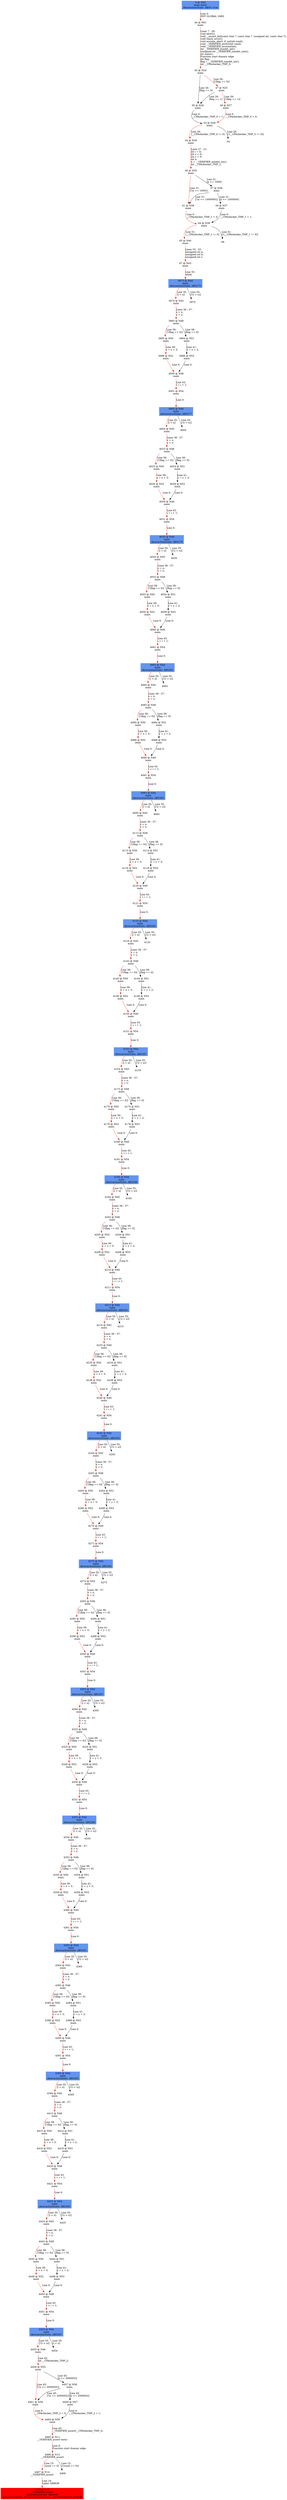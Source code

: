 digraph ARG {
node [style="filled" shape="box" color="white"]
0 [fillcolor="cornflowerblue" label="0 @ N20\nmain entry\nAbstractionState: ABS0: true\n" id="0"]
44 [label="44 @ N61\nmain\n" id="44"]
45 [label="45 @ N24\nmain\n" id="45"]
50 [label="50 @ N26\nmain\n" id="50"]
53 [label="53 @ N28\nmain\n" id="53"]
54 [label="54 @ N29\nmain\n" id="54"]
56 [label="56 @ N35\nmain\n" id="56"]
61 [label="61 @ N38\nmain\n" id="61"]
64 [label="64 @ N39\nmain\n" id="64"]
65 [label="65 @ N40\nmain\n" id="65"]
67 [label="67 @ N43\nmain\n" id="67"]
3973 [fillcolor="cornflowerblue" label="3973 @ N44\nmain\nAbstractionState: ABS275\n" id="3973"]
3974 [label="3974 @ N45\nmain\n" id="3974"]
3993 [label="3993 @ N48\nmain\n" id="3993"]
3995 [label="3995 @ N50\nmain\n" id="3995"]
3996 [label="3996 @ N52\nmain\n" id="3996"]
4000 [label="4000 @ N49\nmain\n" id="4000"]
4001 [label="4001 @ N54\nmain\n" id="4001"]
4003 [fillcolor="cornflowerblue" label="4003 @ N44\nmain\nAbstractionState: ABS277\n" id="4003"]
4004 [label="4004 @ N45\nmain\n" id="4004"]
4023 [label="4023 @ N48\nmain\n" id="4023"]
4025 [label="4025 @ N50\nmain\n" id="4025"]
4026 [label="4026 @ N52\nmain\n" id="4026"]
4030 [label="4030 @ N49\nmain\n" id="4030"]
4031 [label="4031 @ N54\nmain\n" id="4031"]
4033 [fillcolor="cornflowerblue" label="4033 @ N44\nmain\nAbstractionState: ABS279\n" id="4033"]
4034 [label="4034 @ N45\nmain\n" id="4034"]
4053 [label="4053 @ N48\nmain\n" id="4053"]
4055 [label="4055 @ N50\nmain\n" id="4055"]
4056 [label="4056 @ N52\nmain\n" id="4056"]
4060 [label="4060 @ N49\nmain\n" id="4060"]
4061 [label="4061 @ N54\nmain\n" id="4061"]
4063 [fillcolor="cornflowerblue" label="4063 @ N44\nmain\nAbstractionState: ABS281\n" id="4063"]
4064 [label="4064 @ N45\nmain\n" id="4064"]
4083 [label="4083 @ N48\nmain\n" id="4083"]
4085 [label="4085 @ N50\nmain\n" id="4085"]
4086 [label="4086 @ N52\nmain\n" id="4086"]
4090 [label="4090 @ N49\nmain\n" id="4090"]
4091 [label="4091 @ N54\nmain\n" id="4091"]
4093 [fillcolor="cornflowerblue" label="4093 @ N44\nmain\nAbstractionState: ABS283\n" id="4093"]
4094 [label="4094 @ N45\nmain\n" id="4094"]
4113 [label="4113 @ N48\nmain\n" id="4113"]
4115 [label="4115 @ N50\nmain\n" id="4115"]
4116 [label="4116 @ N52\nmain\n" id="4116"]
4120 [label="4120 @ N49\nmain\n" id="4120"]
4121 [label="4121 @ N54\nmain\n" id="4121"]
4123 [fillcolor="cornflowerblue" label="4123 @ N44\nmain\nAbstractionState: ABS285\n" id="4123"]
4124 [label="4124 @ N45\nmain\n" id="4124"]
4143 [label="4143 @ N48\nmain\n" id="4143"]
4145 [label="4145 @ N50\nmain\n" id="4145"]
4146 [label="4146 @ N52\nmain\n" id="4146"]
4150 [label="4150 @ N49\nmain\n" id="4150"]
4151 [label="4151 @ N54\nmain\n" id="4151"]
4153 [fillcolor="cornflowerblue" label="4153 @ N44\nmain\nAbstractionState: ABS287\n" id="4153"]
4154 [label="4154 @ N45\nmain\n" id="4154"]
4173 [label="4173 @ N48\nmain\n" id="4173"]
4175 [label="4175 @ N50\nmain\n" id="4175"]
4176 [label="4176 @ N52\nmain\n" id="4176"]
4180 [label="4180 @ N49\nmain\n" id="4180"]
4181 [label="4181 @ N54\nmain\n" id="4181"]
4183 [fillcolor="cornflowerblue" label="4183 @ N44\nmain\nAbstractionState: ABS289\n" id="4183"]
4184 [label="4184 @ N45\nmain\n" id="4184"]
4203 [label="4203 @ N48\nmain\n" id="4203"]
4205 [label="4205 @ N50\nmain\n" id="4205"]
4206 [label="4206 @ N52\nmain\n" id="4206"]
4210 [label="4210 @ N49\nmain\n" id="4210"]
4211 [label="4211 @ N54\nmain\n" id="4211"]
4213 [fillcolor="cornflowerblue" label="4213 @ N44\nmain\nAbstractionState: ABS291\n" id="4213"]
4214 [label="4214 @ N45\nmain\n" id="4214"]
4233 [label="4233 @ N48\nmain\n" id="4233"]
4235 [label="4235 @ N50\nmain\n" id="4235"]
4236 [label="4236 @ N52\nmain\n" id="4236"]
4240 [label="4240 @ N49\nmain\n" id="4240"]
4241 [label="4241 @ N54\nmain\n" id="4241"]
4243 [fillcolor="cornflowerblue" label="4243 @ N44\nmain\nAbstractionState: ABS293\n" id="4243"]
4244 [label="4244 @ N45\nmain\n" id="4244"]
4263 [label="4263 @ N48\nmain\n" id="4263"]
4265 [label="4265 @ N50\nmain\n" id="4265"]
4266 [label="4266 @ N52\nmain\n" id="4266"]
4270 [label="4270 @ N49\nmain\n" id="4270"]
4271 [label="4271 @ N54\nmain\n" id="4271"]
4273 [fillcolor="cornflowerblue" label="4273 @ N44\nmain\nAbstractionState: ABS295\n" id="4273"]
4274 [label="4274 @ N45\nmain\n" id="4274"]
4293 [label="4293 @ N48\nmain\n" id="4293"]
4295 [label="4295 @ N50\nmain\n" id="4295"]
4296 [label="4296 @ N52\nmain\n" id="4296"]
4300 [label="4300 @ N49\nmain\n" id="4300"]
4301 [label="4301 @ N54\nmain\n" id="4301"]
4303 [fillcolor="cornflowerblue" label="4303 @ N44\nmain\nAbstractionState: ABS297\n" id="4303"]
4304 [label="4304 @ N45\nmain\n" id="4304"]
4323 [label="4323 @ N48\nmain\n" id="4323"]
4325 [label="4325 @ N50\nmain\n" id="4325"]
4326 [label="4326 @ N52\nmain\n" id="4326"]
4330 [label="4330 @ N49\nmain\n" id="4330"]
4331 [label="4331 @ N54\nmain\n" id="4331"]
4333 [fillcolor="cornflowerblue" label="4333 @ N44\nmain\nAbstractionState: ABS299\n" id="4333"]
4334 [label="4334 @ N45\nmain\n" id="4334"]
4353 [label="4353 @ N48\nmain\n" id="4353"]
4355 [label="4355 @ N50\nmain\n" id="4355"]
4356 [label="4356 @ N52\nmain\n" id="4356"]
4360 [label="4360 @ N49\nmain\n" id="4360"]
4361 [label="4361 @ N54\nmain\n" id="4361"]
4363 [fillcolor="cornflowerblue" label="4363 @ N44\nmain\nAbstractionState: ABS301\n" id="4363"]
4364 [label="4364 @ N45\nmain\n" id="4364"]
4383 [label="4383 @ N48\nmain\n" id="4383"]
4385 [label="4385 @ N50\nmain\n" id="4385"]
4386 [label="4386 @ N52\nmain\n" id="4386"]
4390 [label="4390 @ N49\nmain\n" id="4390"]
4391 [label="4391 @ N54\nmain\n" id="4391"]
4393 [fillcolor="cornflowerblue" label="4393 @ N44\nmain\nAbstractionState: ABS303\n" id="4393"]
4394 [label="4394 @ N45\nmain\n" id="4394"]
4413 [label="4413 @ N48\nmain\n" id="4413"]
4415 [label="4415 @ N50\nmain\n" id="4415"]
4416 [label="4416 @ N52\nmain\n" id="4416"]
4420 [label="4420 @ N49\nmain\n" id="4420"]
4421 [label="4421 @ N54\nmain\n" id="4421"]
4423 [fillcolor="cornflowerblue" label="4423 @ N44\nmain\nAbstractionState: ABS305\n" id="4423"]
4424 [label="4424 @ N45\nmain\n" id="4424"]
4443 [label="4443 @ N48\nmain\n" id="4443"]
4445 [label="4445 @ N50\nmain\n" id="4445"]
4446 [label="4446 @ N52\nmain\n" id="4446"]
4450 [label="4450 @ N49\nmain\n" id="4450"]
4451 [label="4451 @ N54\nmain\n" id="4451"]
4453 [fillcolor="cornflowerblue" label="4453 @ N44\nmain\nAbstractionState: ABS307\n" id="4453"]
4455 [label="4455 @ N46\nmain\n" id="4455"]
4456 [label="4456 @ N55\nmain\n" id="4456"]
4461 [label="4461 @ N58\nmain\n" id="4461"]
4464 [label="4464 @ N59\nmain\n" id="4464"]
4465 [label="4465 @ N11\n__VERIFIER_assert entry\n" id="4465"]
4466 [label="4466 @ N12\n__VERIFIER_assert\n" id="4466"]
4467 [label="4467 @ N14\n__VERIFIER_assert\n" id="4467"]
4470 [fillcolor="red" label="4470 @ N15\n__VERIFIER_assert\nAbstractionState: ABS308\n AutomatonState: ErrorLabelAutomaton: _predefinedState_ERROR\n" id="4470"]
4457 [label="4457 @ N56\nmain\n" id="4457"]
4459 [label="4459 @ N57\nmain\n" id="4459"]
4444 [label="4444 @ N51\nmain\n" id="4444"]
4448 [label="4448 @ N53\nmain\n" id="4448"]
4414 [label="4414 @ N51\nmain\n" id="4414"]
4418 [label="4418 @ N53\nmain\n" id="4418"]
4384 [label="4384 @ N51\nmain\n" id="4384"]
4388 [label="4388 @ N53\nmain\n" id="4388"]
4354 [label="4354 @ N51\nmain\n" id="4354"]
4358 [label="4358 @ N53\nmain\n" id="4358"]
4324 [label="4324 @ N51\nmain\n" id="4324"]
4328 [label="4328 @ N53\nmain\n" id="4328"]
4294 [label="4294 @ N51\nmain\n" id="4294"]
4298 [label="4298 @ N53\nmain\n" id="4298"]
4264 [label="4264 @ N51\nmain\n" id="4264"]
4268 [label="4268 @ N53\nmain\n" id="4268"]
4234 [label="4234 @ N51\nmain\n" id="4234"]
4238 [label="4238 @ N53\nmain\n" id="4238"]
4204 [label="4204 @ N51\nmain\n" id="4204"]
4208 [label="4208 @ N53\nmain\n" id="4208"]
4174 [label="4174 @ N51\nmain\n" id="4174"]
4178 [label="4178 @ N53\nmain\n" id="4178"]
4144 [label="4144 @ N51\nmain\n" id="4144"]
4148 [label="4148 @ N53\nmain\n" id="4148"]
4114 [label="4114 @ N51\nmain\n" id="4114"]
4118 [label="4118 @ N53\nmain\n" id="4118"]
4084 [label="4084 @ N51\nmain\n" id="4084"]
4088 [label="4088 @ N53\nmain\n" id="4088"]
4054 [label="4054 @ N51\nmain\n" id="4054"]
4058 [label="4058 @ N53\nmain\n" id="4058"]
4024 [label="4024 @ N51\nmain\n" id="4024"]
4028 [label="4028 @ N53\nmain\n" id="4028"]
3994 [label="3994 @ N51\nmain\n" id="3994"]
3998 [label="3998 @ N53\nmain\n" id="3998"]
57 [label="57 @ N36\nmain\n" id="57"]
59 [label="59 @ N37\nmain\n" id="59"]
47 [label="47 @ N25\nmain\n" id="47"]
49 [label="49 @ N27\nmain\n" id="49"]
0 -> 44 [color="red" label="Line 0: \lINIT GLOBAL VARS\l" id="0 -> 44"]
44 -> 45 [color="red" label="Lines 7 - 26: \lvoid abort();\lvoid __assert_fail(const char *, const char *, unsigned int, const char *);\lvoid reach_error();\lvoid assume_abort_if_not(int cond);\lvoid __VERIFIER_assert(int cond);\lvoid __VERIFIER_assume(int);\lint __VERIFIER_nondet_int();\lunsigned int __VERIFIER_nondet_uint();\lint main();\lFunction start dummy edge\lint flag;\lflag = __VERIFIER_nondet_int();\lint __CPAchecker_TMP_0;\l" id="44 -> 45"]
45 -> 47 [color="red" label="Line 26: \l[!(flag == 0)]\l" id="45 -> 47"]
45 -> 50 [label="Line 26: \l[flag == 0]\l" id="45 -> 50"]
50 -> 53 [label="Line 0: \l__CPAchecker_TMP_0 = 1;\l" id="50 -> 53"]
53 -> 54 [color="red" label="Line 26: \l[__CPAchecker_TMP_0 != 0]\l" id="53 -> 54"]
53 -> 55 [label="Line 26: \l[!(__CPAchecker_TMP_0 != 0)]\l" id="53 -> 55"]
54 -> 56 [color="red" label="Lines 27 - 31: \lint i = 0;\lint x = 0;\lint y = 0;\lint n;\ln = __VERIFIER_nondet_int();\lint __CPAchecker_TMP_1;\l" id="54 -> 56"]
56 -> 57 [label="Line 31: \l[n >= 1000]\l" id="56 -> 57"]
56 -> 61 [color="red" label="Line 31: \l[!(n >= 1000)]\l" id="56 -> 61"]
61 -> 64 [color="red" label="Line 0: \l__CPAchecker_TMP_1 = 0;\l" id="61 -> 64"]
64 -> 65 [color="red" label="Line 31: \l[__CPAchecker_TMP_1 != 0]\l" id="64 -> 65"]
64 -> 66 [label="Line 31: \l[!(__CPAchecker_TMP_1 != 0)]\l" id="64 -> 66"]
65 -> 67 [color="red" label="Lines 33 - 33: \lunsigned int a;\lunsigned int b;\lunsigned int r;\l" id="65 -> 67"]
67 -> 3973 [color="red" label="Line 35: \lwhile\l" id="67 -> 3973"]
3973 -> 3974 [color="red" label="Line 35: \l[i < n]\l" id="3973 -> 3974"]
3973 -> 3975 [label="Line 35: \l[!(i < n)]\l" id="3973 -> 3975"]
3974 -> 3993 [color="red" label="Lines 36 - 37: \lx = x;\ly = y;\l" id="3974 -> 3993"]
3993 -> 3994 [label="Line 38: \l[flag == 0]\l" id="3993 -> 3994"]
3993 -> 3995 [color="red" label="Line 38: \l[!(flag == 0)]\l" id="3993 -> 3995"]
3995 -> 3996 [color="red" label="Line 39: \lx = x + 3;\l" id="3995 -> 3996"]
3996 -> 4000 [color="red" label="Line 0: \l\l" id="3996 -> 4000"]
4000 -> 4001 [color="red" label="Line 43: \li = i + 1;\l" id="4000 -> 4001"]
4001 -> 4003 [color="red" label="Line 0: \l\l" id="4001 -> 4003"]
4003 -> 4004 [color="red" label="Line 35: \l[i < n]\l" id="4003 -> 4004"]
4003 -> 4005 [label="Line 35: \l[!(i < n)]\l" id="4003 -> 4005"]
4004 -> 4023 [color="red" label="Lines 36 - 37: \lx = x;\ly = y;\l" id="4004 -> 4023"]
4023 -> 4024 [label="Line 38: \l[flag == 0]\l" id="4023 -> 4024"]
4023 -> 4025 [color="red" label="Line 38: \l[!(flag == 0)]\l" id="4023 -> 4025"]
4025 -> 4026 [color="red" label="Line 39: \lx = x + 3;\l" id="4025 -> 4026"]
4026 -> 4030 [color="red" label="Line 0: \l\l" id="4026 -> 4030"]
4030 -> 4031 [color="red" label="Line 43: \li = i + 1;\l" id="4030 -> 4031"]
4031 -> 4033 [color="red" label="Line 0: \l\l" id="4031 -> 4033"]
4033 -> 4034 [color="red" label="Line 35: \l[i < n]\l" id="4033 -> 4034"]
4033 -> 4035 [label="Line 35: \l[!(i < n)]\l" id="4033 -> 4035"]
4034 -> 4053 [color="red" label="Lines 36 - 37: \lx = x;\ly = y;\l" id="4034 -> 4053"]
4053 -> 4054 [label="Line 38: \l[flag == 0]\l" id="4053 -> 4054"]
4053 -> 4055 [color="red" label="Line 38: \l[!(flag == 0)]\l" id="4053 -> 4055"]
4055 -> 4056 [color="red" label="Line 39: \lx = x + 3;\l" id="4055 -> 4056"]
4056 -> 4060 [color="red" label="Line 0: \l\l" id="4056 -> 4060"]
4060 -> 4061 [color="red" label="Line 43: \li = i + 1;\l" id="4060 -> 4061"]
4061 -> 4063 [color="red" label="Line 0: \l\l" id="4061 -> 4063"]
4063 -> 4064 [color="red" label="Line 35: \l[i < n]\l" id="4063 -> 4064"]
4063 -> 4065 [label="Line 35: \l[!(i < n)]\l" id="4063 -> 4065"]
4064 -> 4083 [color="red" label="Lines 36 - 37: \lx = x;\ly = y;\l" id="4064 -> 4083"]
4083 -> 4084 [label="Line 38: \l[flag == 0]\l" id="4083 -> 4084"]
4083 -> 4085 [color="red" label="Line 38: \l[!(flag == 0)]\l" id="4083 -> 4085"]
4085 -> 4086 [color="red" label="Line 39: \lx = x + 3;\l" id="4085 -> 4086"]
4086 -> 4090 [color="red" label="Line 0: \l\l" id="4086 -> 4090"]
4090 -> 4091 [color="red" label="Line 43: \li = i + 1;\l" id="4090 -> 4091"]
4091 -> 4093 [color="red" label="Line 0: \l\l" id="4091 -> 4093"]
4093 -> 4094 [color="red" label="Line 35: \l[i < n]\l" id="4093 -> 4094"]
4093 -> 4095 [label="Line 35: \l[!(i < n)]\l" id="4093 -> 4095"]
4094 -> 4113 [color="red" label="Lines 36 - 37: \lx = x;\ly = y;\l" id="4094 -> 4113"]
4113 -> 4114 [label="Line 38: \l[flag == 0]\l" id="4113 -> 4114"]
4113 -> 4115 [color="red" label="Line 38: \l[!(flag == 0)]\l" id="4113 -> 4115"]
4115 -> 4116 [color="red" label="Line 39: \lx = x + 3;\l" id="4115 -> 4116"]
4116 -> 4120 [color="red" label="Line 0: \l\l" id="4116 -> 4120"]
4120 -> 4121 [color="red" label="Line 43: \li = i + 1;\l" id="4120 -> 4121"]
4121 -> 4123 [color="red" label="Line 0: \l\l" id="4121 -> 4123"]
4123 -> 4124 [color="red" label="Line 35: \l[i < n]\l" id="4123 -> 4124"]
4123 -> 4125 [label="Line 35: \l[!(i < n)]\l" id="4123 -> 4125"]
4124 -> 4143 [color="red" label="Lines 36 - 37: \lx = x;\ly = y;\l" id="4124 -> 4143"]
4143 -> 4144 [label="Line 38: \l[flag == 0]\l" id="4143 -> 4144"]
4143 -> 4145 [color="red" label="Line 38: \l[!(flag == 0)]\l" id="4143 -> 4145"]
4145 -> 4146 [color="red" label="Line 39: \lx = x + 3;\l" id="4145 -> 4146"]
4146 -> 4150 [color="red" label="Line 0: \l\l" id="4146 -> 4150"]
4150 -> 4151 [color="red" label="Line 43: \li = i + 1;\l" id="4150 -> 4151"]
4151 -> 4153 [color="red" label="Line 0: \l\l" id="4151 -> 4153"]
4153 -> 4154 [color="red" label="Line 35: \l[i < n]\l" id="4153 -> 4154"]
4153 -> 4155 [label="Line 35: \l[!(i < n)]\l" id="4153 -> 4155"]
4154 -> 4173 [color="red" label="Lines 36 - 37: \lx = x;\ly = y;\l" id="4154 -> 4173"]
4173 -> 4174 [label="Line 38: \l[flag == 0]\l" id="4173 -> 4174"]
4173 -> 4175 [color="red" label="Line 38: \l[!(flag == 0)]\l" id="4173 -> 4175"]
4175 -> 4176 [color="red" label="Line 39: \lx = x + 3;\l" id="4175 -> 4176"]
4176 -> 4180 [color="red" label="Line 0: \l\l" id="4176 -> 4180"]
4180 -> 4181 [color="red" label="Line 43: \li = i + 1;\l" id="4180 -> 4181"]
4181 -> 4183 [color="red" label="Line 0: \l\l" id="4181 -> 4183"]
4183 -> 4184 [color="red" label="Line 35: \l[i < n]\l" id="4183 -> 4184"]
4183 -> 4185 [label="Line 35: \l[!(i < n)]\l" id="4183 -> 4185"]
4184 -> 4203 [color="red" label="Lines 36 - 37: \lx = x;\ly = y;\l" id="4184 -> 4203"]
4203 -> 4204 [label="Line 38: \l[flag == 0]\l" id="4203 -> 4204"]
4203 -> 4205 [color="red" label="Line 38: \l[!(flag == 0)]\l" id="4203 -> 4205"]
4205 -> 4206 [color="red" label="Line 39: \lx = x + 3;\l" id="4205 -> 4206"]
4206 -> 4210 [color="red" label="Line 0: \l\l" id="4206 -> 4210"]
4210 -> 4211 [color="red" label="Line 43: \li = i + 1;\l" id="4210 -> 4211"]
4211 -> 4213 [color="red" label="Line 0: \l\l" id="4211 -> 4213"]
4213 -> 4214 [color="red" label="Line 35: \l[i < n]\l" id="4213 -> 4214"]
4213 -> 4215 [label="Line 35: \l[!(i < n)]\l" id="4213 -> 4215"]
4214 -> 4233 [color="red" label="Lines 36 - 37: \lx = x;\ly = y;\l" id="4214 -> 4233"]
4233 -> 4234 [label="Line 38: \l[flag == 0]\l" id="4233 -> 4234"]
4233 -> 4235 [color="red" label="Line 38: \l[!(flag == 0)]\l" id="4233 -> 4235"]
4235 -> 4236 [color="red" label="Line 39: \lx = x + 3;\l" id="4235 -> 4236"]
4236 -> 4240 [color="red" label="Line 0: \l\l" id="4236 -> 4240"]
4240 -> 4241 [color="red" label="Line 43: \li = i + 1;\l" id="4240 -> 4241"]
4241 -> 4243 [color="red" label="Line 0: \l\l" id="4241 -> 4243"]
4243 -> 4244 [color="red" label="Line 35: \l[i < n]\l" id="4243 -> 4244"]
4243 -> 4245 [label="Line 35: \l[!(i < n)]\l" id="4243 -> 4245"]
4244 -> 4263 [color="red" label="Lines 36 - 37: \lx = x;\ly = y;\l" id="4244 -> 4263"]
4263 -> 4264 [label="Line 38: \l[flag == 0]\l" id="4263 -> 4264"]
4263 -> 4265 [color="red" label="Line 38: \l[!(flag == 0)]\l" id="4263 -> 4265"]
4265 -> 4266 [color="red" label="Line 39: \lx = x + 3;\l" id="4265 -> 4266"]
4266 -> 4270 [color="red" label="Line 0: \l\l" id="4266 -> 4270"]
4270 -> 4271 [color="red" label="Line 43: \li = i + 1;\l" id="4270 -> 4271"]
4271 -> 4273 [color="red" label="Line 0: \l\l" id="4271 -> 4273"]
4273 -> 4274 [color="red" label="Line 35: \l[i < n]\l" id="4273 -> 4274"]
4273 -> 4275 [label="Line 35: \l[!(i < n)]\l" id="4273 -> 4275"]
4274 -> 4293 [color="red" label="Lines 36 - 37: \lx = x;\ly = y;\l" id="4274 -> 4293"]
4293 -> 4294 [label="Line 38: \l[flag == 0]\l" id="4293 -> 4294"]
4293 -> 4295 [color="red" label="Line 38: \l[!(flag == 0)]\l" id="4293 -> 4295"]
4295 -> 4296 [color="red" label="Line 39: \lx = x + 3;\l" id="4295 -> 4296"]
4296 -> 4300 [color="red" label="Line 0: \l\l" id="4296 -> 4300"]
4300 -> 4301 [color="red" label="Line 43: \li = i + 1;\l" id="4300 -> 4301"]
4301 -> 4303 [color="red" label="Line 0: \l\l" id="4301 -> 4303"]
4303 -> 4304 [color="red" label="Line 35: \l[i < n]\l" id="4303 -> 4304"]
4303 -> 4305 [label="Line 35: \l[!(i < n)]\l" id="4303 -> 4305"]
4304 -> 4323 [color="red" label="Lines 36 - 37: \lx = x;\ly = y;\l" id="4304 -> 4323"]
4323 -> 4324 [label="Line 38: \l[flag == 0]\l" id="4323 -> 4324"]
4323 -> 4325 [color="red" label="Line 38: \l[!(flag == 0)]\l" id="4323 -> 4325"]
4325 -> 4326 [color="red" label="Line 39: \lx = x + 3;\l" id="4325 -> 4326"]
4326 -> 4330 [color="red" label="Line 0: \l\l" id="4326 -> 4330"]
4330 -> 4331 [color="red" label="Line 43: \li = i + 1;\l" id="4330 -> 4331"]
4331 -> 4333 [color="red" label="Line 0: \l\l" id="4331 -> 4333"]
4333 -> 4334 [color="red" label="Line 35: \l[i < n]\l" id="4333 -> 4334"]
4333 -> 4335 [label="Line 35: \l[!(i < n)]\l" id="4333 -> 4335"]
4334 -> 4353 [color="red" label="Lines 36 - 37: \lx = x;\ly = y;\l" id="4334 -> 4353"]
4353 -> 4354 [label="Line 38: \l[flag == 0]\l" id="4353 -> 4354"]
4353 -> 4355 [color="red" label="Line 38: \l[!(flag == 0)]\l" id="4353 -> 4355"]
4355 -> 4356 [color="red" label="Line 39: \lx = x + 3;\l" id="4355 -> 4356"]
4356 -> 4360 [color="red" label="Line 0: \l\l" id="4356 -> 4360"]
4360 -> 4361 [color="red" label="Line 43: \li = i + 1;\l" id="4360 -> 4361"]
4361 -> 4363 [color="red" label="Line 0: \l\l" id="4361 -> 4363"]
4363 -> 4364 [color="red" label="Line 35: \l[i < n]\l" id="4363 -> 4364"]
4363 -> 4365 [label="Line 35: \l[!(i < n)]\l" id="4363 -> 4365"]
4364 -> 4383 [color="red" label="Lines 36 - 37: \lx = x;\ly = y;\l" id="4364 -> 4383"]
4383 -> 4384 [label="Line 38: \l[flag == 0]\l" id="4383 -> 4384"]
4383 -> 4385 [color="red" label="Line 38: \l[!(flag == 0)]\l" id="4383 -> 4385"]
4385 -> 4386 [color="red" label="Line 39: \lx = x + 3;\l" id="4385 -> 4386"]
4386 -> 4390 [color="red" label="Line 0: \l\l" id="4386 -> 4390"]
4390 -> 4391 [color="red" label="Line 43: \li = i + 1;\l" id="4390 -> 4391"]
4391 -> 4393 [color="red" label="Line 0: \l\l" id="4391 -> 4393"]
4393 -> 4394 [color="red" label="Line 35: \l[i < n]\l" id="4393 -> 4394"]
4393 -> 4395 [label="Line 35: \l[!(i < n)]\l" id="4393 -> 4395"]
4394 -> 4413 [color="red" label="Lines 36 - 37: \lx = x;\ly = y;\l" id="4394 -> 4413"]
4413 -> 4414 [label="Line 38: \l[flag == 0]\l" id="4413 -> 4414"]
4413 -> 4415 [color="red" label="Line 38: \l[!(flag == 0)]\l" id="4413 -> 4415"]
4415 -> 4416 [color="red" label="Line 39: \lx = x + 3;\l" id="4415 -> 4416"]
4416 -> 4420 [color="red" label="Line 0: \l\l" id="4416 -> 4420"]
4420 -> 4421 [color="red" label="Line 43: \li = i + 1;\l" id="4420 -> 4421"]
4421 -> 4423 [color="red" label="Line 0: \l\l" id="4421 -> 4423"]
4423 -> 4424 [color="red" label="Line 35: \l[i < n]\l" id="4423 -> 4424"]
4423 -> 4425 [label="Line 35: \l[!(i < n)]\l" id="4423 -> 4425"]
4424 -> 4443 [color="red" label="Lines 36 - 37: \lx = x;\ly = y;\l" id="4424 -> 4443"]
4443 -> 4444 [label="Line 38: \l[flag == 0]\l" id="4443 -> 4444"]
4443 -> 4445 [color="red" label="Line 38: \l[!(flag == 0)]\l" id="4443 -> 4445"]
4445 -> 4446 [color="red" label="Line 39: \lx = x + 3;\l" id="4445 -> 4446"]
4446 -> 4450 [color="red" label="Line 0: \l\l" id="4446 -> 4450"]
4450 -> 4451 [color="red" label="Line 43: \li = i + 1;\l" id="4450 -> 4451"]
4451 -> 4453 [color="red" label="Line 0: \l\l" id="4451 -> 4453"]
4453 -> 4454 [label="Line 35: \l[i < n]\l" id="4453 -> 4454"]
4453 -> 4455 [color="red" label="Line 35: \l[!(i < n)]\l" id="4453 -> 4455"]
4455 -> 4456 [color="red" label="Line 45: \lint __CPAchecker_TMP_2;\l" id="4455 -> 4456"]
4456 -> 4457 [label="Line 45: \l[x <= 3000003]\l" id="4456 -> 4457"]
4456 -> 4461 [color="red" label="Line 45: \l[!(x <= 3000003)]\l" id="4456 -> 4461"]
4461 -> 4464 [color="red" label="Line 0: \l__CPAchecker_TMP_2 = 0;\l" id="4461 -> 4464"]
4464 -> 4465 [color="red" label="Line 45: \l__VERIFIER_assert(__CPAchecker_TMP_2)\l" id="4464 -> 4465"]
4465 -> 4466 [color="red" label="Line 0: \lFunction start dummy edge\l" id="4465 -> 4466"]
4466 -> 4467 [color="red" label="Line 15: \l[cond == 0]\l" id="4466 -> 4467"]
4466 -> 4468 [label="Line 15: \l[!(cond == 0)]\l" id="4466 -> 4468"]
4467 -> 4470 [color="red" label="Line 16: \lLabel: ERROR\l" id="4467 -> 4470"]
4457 -> 4459 [label="Line 45: \l[y <= 2000002]\l" id="4457 -> 4459"]
4457 -> 4461 [label="Line 45: \l[!(y <= 2000002)]\l" id="4457 -> 4461"]
4459 -> 4464 [label="Line 0: \l__CPAchecker_TMP_2 = 1;\l" id="4459 -> 4464"]
4444 -> 4448 [label="Line 41: \ly = y + 2;\l" id="4444 -> 4448"]
4448 -> 4450 [label="Line 0: \l\l" id="4448 -> 4450"]
4414 -> 4418 [label="Line 41: \ly = y + 2;\l" id="4414 -> 4418"]
4418 -> 4420 [label="Line 0: \l\l" id="4418 -> 4420"]
4384 -> 4388 [label="Line 41: \ly = y + 2;\l" id="4384 -> 4388"]
4388 -> 4390 [label="Line 0: \l\l" id="4388 -> 4390"]
4354 -> 4358 [label="Line 41: \ly = y + 2;\l" id="4354 -> 4358"]
4358 -> 4360 [label="Line 0: \l\l" id="4358 -> 4360"]
4324 -> 4328 [label="Line 41: \ly = y + 2;\l" id="4324 -> 4328"]
4328 -> 4330 [label="Line 0: \l\l" id="4328 -> 4330"]
4294 -> 4298 [label="Line 41: \ly = y + 2;\l" id="4294 -> 4298"]
4298 -> 4300 [label="Line 0: \l\l" id="4298 -> 4300"]
4264 -> 4268 [label="Line 41: \ly = y + 2;\l" id="4264 -> 4268"]
4268 -> 4270 [label="Line 0: \l\l" id="4268 -> 4270"]
4234 -> 4238 [label="Line 41: \ly = y + 2;\l" id="4234 -> 4238"]
4238 -> 4240 [label="Line 0: \l\l" id="4238 -> 4240"]
4204 -> 4208 [label="Line 41: \ly = y + 2;\l" id="4204 -> 4208"]
4208 -> 4210 [label="Line 0: \l\l" id="4208 -> 4210"]
4174 -> 4178 [label="Line 41: \ly = y + 2;\l" id="4174 -> 4178"]
4178 -> 4180 [label="Line 0: \l\l" id="4178 -> 4180"]
4144 -> 4148 [label="Line 41: \ly = y + 2;\l" id="4144 -> 4148"]
4148 -> 4150 [label="Line 0: \l\l" id="4148 -> 4150"]
4114 -> 4118 [label="Line 41: \ly = y + 2;\l" id="4114 -> 4118"]
4118 -> 4120 [label="Line 0: \l\l" id="4118 -> 4120"]
4084 -> 4088 [label="Line 41: \ly = y + 2;\l" id="4084 -> 4088"]
4088 -> 4090 [label="Line 0: \l\l" id="4088 -> 4090"]
4054 -> 4058 [label="Line 41: \ly = y + 2;\l" id="4054 -> 4058"]
4058 -> 4060 [label="Line 0: \l\l" id="4058 -> 4060"]
4024 -> 4028 [label="Line 41: \ly = y + 2;\l" id="4024 -> 4028"]
4028 -> 4030 [label="Line 0: \l\l" id="4028 -> 4030"]
3994 -> 3998 [label="Line 41: \ly = y + 2;\l" id="3994 -> 3998"]
3998 -> 4000 [label="Line 0: \l\l" id="3998 -> 4000"]
57 -> 59 [label="Line 31: \l[n <= 1000000]\l" id="57 -> 59"]
57 -> 61 [label="Line 31: \l[!(n <= 1000000)]\l" id="57 -> 61"]
59 -> 64 [label="Line 0: \l__CPAchecker_TMP_1 = 1;\l" id="59 -> 64"]
47 -> 49 [color="red" label="Line 26: \l[!(flag == 1)]\l" id="47 -> 49"]
47 -> 50 [label="Line 26: \l[flag == 1]\l" id="47 -> 50"]
49 -> 53 [color="red" label="Line 0: \l__CPAchecker_TMP_0 = 0;\l" id="49 -> 53"]
}
